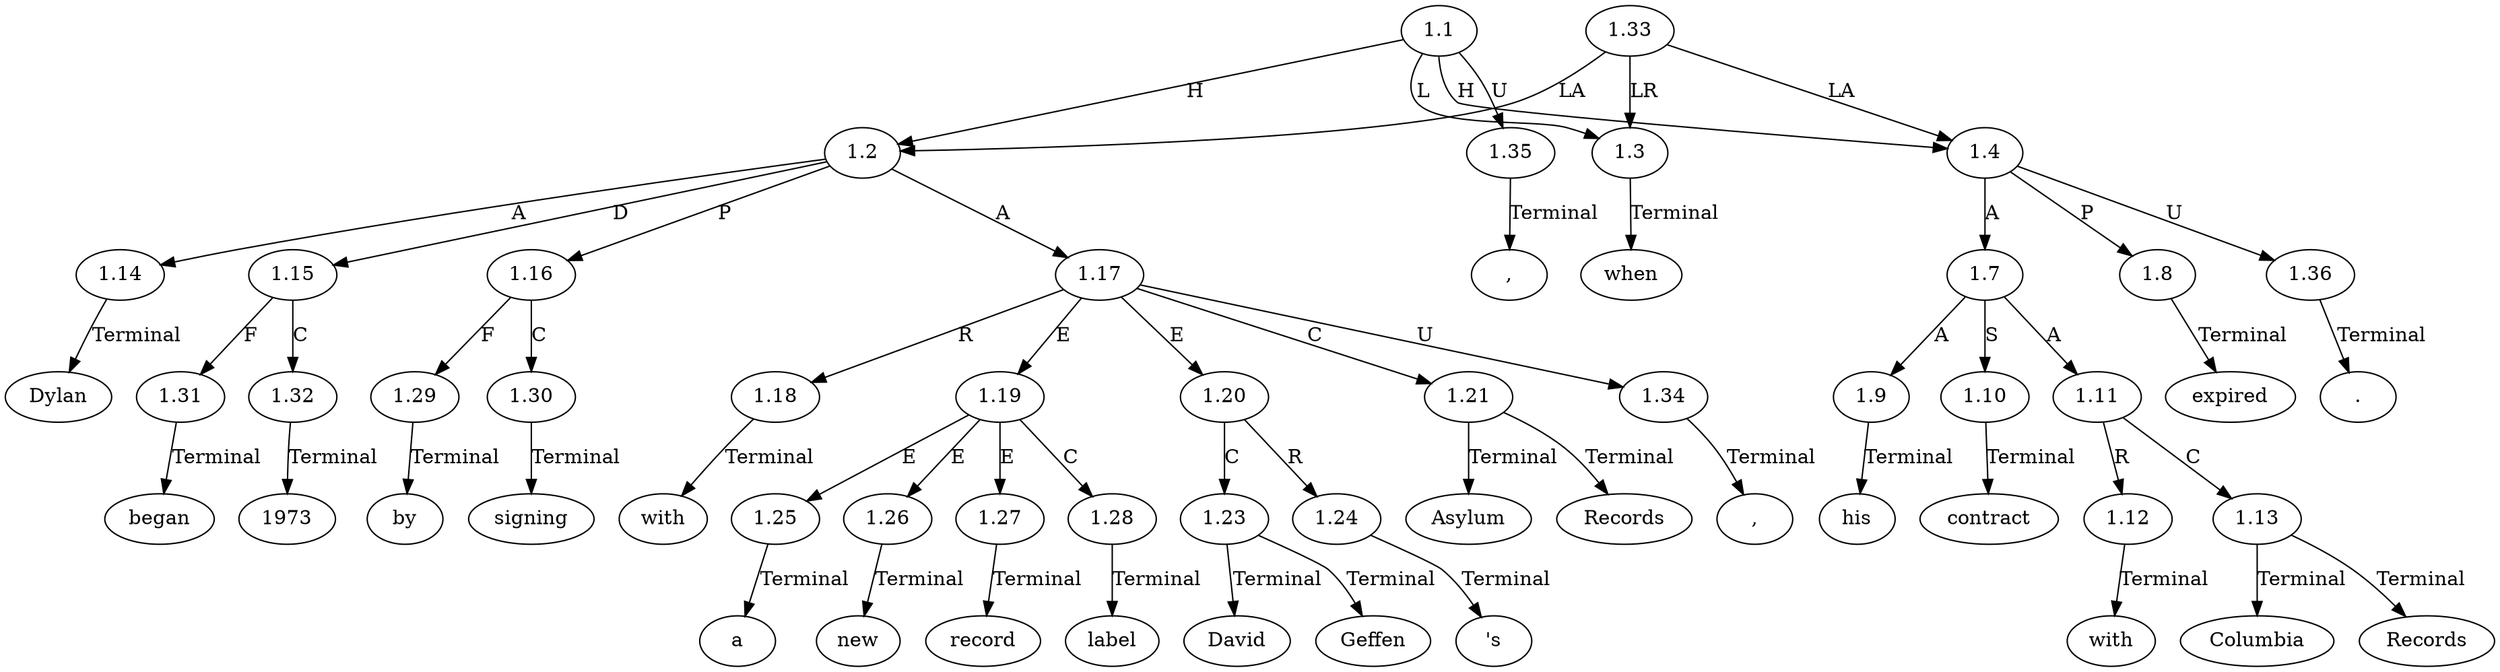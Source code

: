 // Graph
digraph {
	0.1 [label=Dylan ordering=out]
	0.10 [label=label ordering=out]
	0.11 [label="," ordering=out]
	0.12 [label=David ordering=out]
	0.13 [label=Geffen ordering=out]
	0.14 [label="'s" ordering=out]
	0.15 [label=Asylum ordering=out]
	0.16 [label=Records ordering=out]
	0.17 [label="," ordering=out]
	0.18 [label=when ordering=out]
	0.19 [label=his ordering=out]
	0.2 [label=began ordering=out]
	0.20 [label=contract ordering=out]
	0.21 [label=with ordering=out]
	0.22 [label=Columbia ordering=out]
	0.23 [label=Records ordering=out]
	0.24 [label=expired ordering=out]
	0.25 [label="." ordering=out]
	0.3 [label=1973 ordering=out]
	0.4 [label=by ordering=out]
	0.5 [label=signing ordering=out]
	0.6 [label=with ordering=out]
	0.7 [label=a ordering=out]
	0.8 [label=new ordering=out]
	0.9 [label=record ordering=out]
	1.1 [label=1.1 ordering=out]
	1.2 [label=1.2 ordering=out]
	1.3 [label=1.3 ordering=out]
	1.4 [label=1.4 ordering=out]
	1.7 [label=1.7 ordering=out]
	1.8 [label=1.8 ordering=out]
	1.9 [label=1.9 ordering=out]
	1.10 [label=1.10 ordering=out]
	1.11 [label=1.11 ordering=out]
	1.12 [label=1.12 ordering=out]
	1.13 [label=1.13 ordering=out]
	1.14 [label=1.14 ordering=out]
	1.15 [label=1.15 ordering=out]
	1.16 [label=1.16 ordering=out]
	1.17 [label=1.17 ordering=out]
	1.18 [label=1.18 ordering=out]
	1.19 [label=1.19 ordering=out]
	1.20 [label=1.20 ordering=out]
	1.21 [label=1.21 ordering=out]
	1.23 [label=1.23 ordering=out]
	1.24 [label=1.24 ordering=out]
	1.25 [label=1.25 ordering=out]
	1.26 [label=1.26 ordering=out]
	1.27 [label=1.27 ordering=out]
	1.28 [label=1.28 ordering=out]
	1.29 [label=1.29 ordering=out]
	1.30 [label=1.30 ordering=out]
	1.31 [label=1.31 ordering=out]
	1.32 [label=1.32 ordering=out]
	1.33 [label=1.33 ordering=out]
	1.34 [label=1.34 ordering=out]
	1.35 [label=1.35 ordering=out]
	1.36 [label=1.36 ordering=out]
	1.1 -> 1.2 [label=H ordering=out]
	1.1 -> 1.3 [label=L ordering=out]
	1.1 -> 1.4 [label=H ordering=out]
	1.1 -> 1.35 [label=U ordering=out]
	1.2 -> 1.14 [label=A ordering=out]
	1.2 -> 1.15 [label=D ordering=out]
	1.2 -> 1.16 [label=P ordering=out]
	1.2 -> 1.17 [label=A ordering=out]
	1.3 -> 0.18 [label=Terminal ordering=out]
	1.4 -> 1.7 [label=A ordering=out]
	1.4 -> 1.8 [label=P ordering=out]
	1.4 -> 1.36 [label=U ordering=out]
	1.7 -> 1.9 [label=A ordering=out]
	1.7 -> 1.10 [label=S ordering=out]
	1.7 -> 1.11 [label=A ordering=out]
	1.8 -> 0.24 [label=Terminal ordering=out]
	1.9 -> 0.19 [label=Terminal ordering=out]
	1.10 -> 0.20 [label=Terminal ordering=out]
	1.11 -> 1.12 [label=R ordering=out]
	1.11 -> 1.13 [label=C ordering=out]
	1.12 -> 0.21 [label=Terminal ordering=out]
	1.13 -> 0.22 [label=Terminal ordering=out]
	1.13 -> 0.23 [label=Terminal ordering=out]
	1.14 -> 0.1 [label=Terminal ordering=out]
	1.15 -> 1.31 [label=F ordering=out]
	1.15 -> 1.32 [label=C ordering=out]
	1.16 -> 1.29 [label=F ordering=out]
	1.16 -> 1.30 [label=C ordering=out]
	1.17 -> 1.18 [label=R ordering=out]
	1.17 -> 1.19 [label=E ordering=out]
	1.17 -> 1.20 [label=E ordering=out]
	1.17 -> 1.21 [label=C ordering=out]
	1.17 -> 1.34 [label=U ordering=out]
	1.18 -> 0.6 [label=Terminal ordering=out]
	1.19 -> 1.25 [label=E ordering=out]
	1.19 -> 1.26 [label=E ordering=out]
	1.19 -> 1.27 [label=E ordering=out]
	1.19 -> 1.28 [label=C ordering=out]
	1.20 -> 1.23 [label=C ordering=out]
	1.20 -> 1.24 [label=R ordering=out]
	1.21 -> 0.15 [label=Terminal ordering=out]
	1.21 -> 0.16 [label=Terminal ordering=out]
	1.23 -> 0.12 [label=Terminal ordering=out]
	1.23 -> 0.13 [label=Terminal ordering=out]
	1.24 -> 0.14 [label=Terminal ordering=out]
	1.25 -> 0.7 [label=Terminal ordering=out]
	1.26 -> 0.8 [label=Terminal ordering=out]
	1.27 -> 0.9 [label=Terminal ordering=out]
	1.28 -> 0.10 [label=Terminal ordering=out]
	1.29 -> 0.4 [label=Terminal ordering=out]
	1.30 -> 0.5 [label=Terminal ordering=out]
	1.31 -> 0.2 [label=Terminal ordering=out]
	1.32 -> 0.3 [label=Terminal ordering=out]
	1.33 -> 1.2 [label=LA ordering=out]
	1.33 -> 1.3 [label=LR ordering=out]
	1.33 -> 1.4 [label=LA ordering=out]
	1.34 -> 0.11 [label=Terminal ordering=out]
	1.35 -> 0.17 [label=Terminal ordering=out]
	1.36 -> 0.25 [label=Terminal ordering=out]
}
